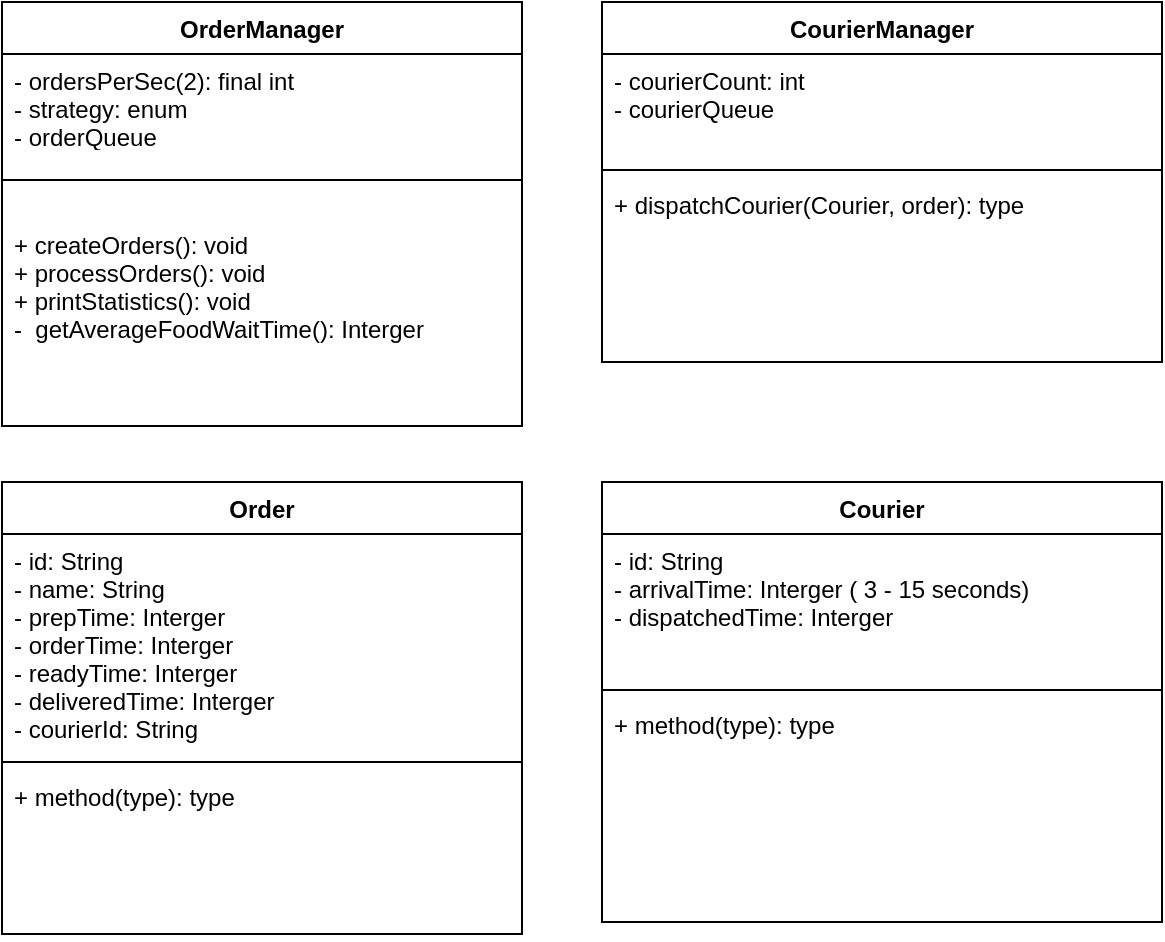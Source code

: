 <mxfile version="17.4.4" type="github">
  <diagram id="_fylSDSvpLwxbsqKzOXf" name="Page-1">
    <mxGraphModel dx="921" dy="564" grid="1" gridSize="10" guides="1" tooltips="1" connect="1" arrows="1" fold="1" page="1" pageScale="1" pageWidth="850" pageHeight="1100" math="0" shadow="0">
      <root>
        <mxCell id="0" />
        <mxCell id="1" parent="0" />
        <mxCell id="GoYC3unCIj-I3X4RpW2E-1" value="Order" style="swimlane;fontStyle=1;align=center;verticalAlign=top;childLayout=stackLayout;horizontal=1;startSize=26;horizontalStack=0;resizeParent=1;resizeParentMax=0;resizeLast=0;collapsible=1;marginBottom=0;" vertex="1" parent="1">
          <mxGeometry x="180" y="300" width="260" height="226" as="geometry" />
        </mxCell>
        <mxCell id="GoYC3unCIj-I3X4RpW2E-2" value="- id: String&#xa;- name: String&#xa;- prepTime: Interger&#xa;- orderTime: Interger&#xa;- readyTime: Interger&#xa;- deliveredTime: Interger&#xa;- courierId: String&#xa;&#xa;&#xa;&#xa;" style="text;strokeColor=none;fillColor=none;align=left;verticalAlign=top;spacingLeft=4;spacingRight=4;overflow=hidden;rotatable=0;points=[[0,0.5],[1,0.5]];portConstraint=eastwest;" vertex="1" parent="GoYC3unCIj-I3X4RpW2E-1">
          <mxGeometry y="26" width="260" height="110" as="geometry" />
        </mxCell>
        <mxCell id="GoYC3unCIj-I3X4RpW2E-3" value="" style="line;strokeWidth=1;fillColor=none;align=left;verticalAlign=middle;spacingTop=-1;spacingLeft=3;spacingRight=3;rotatable=0;labelPosition=right;points=[];portConstraint=eastwest;" vertex="1" parent="GoYC3unCIj-I3X4RpW2E-1">
          <mxGeometry y="136" width="260" height="8" as="geometry" />
        </mxCell>
        <mxCell id="GoYC3unCIj-I3X4RpW2E-4" value="+ method(type): type" style="text;strokeColor=none;fillColor=none;align=left;verticalAlign=top;spacingLeft=4;spacingRight=4;overflow=hidden;rotatable=0;points=[[0,0.5],[1,0.5]];portConstraint=eastwest;" vertex="1" parent="GoYC3unCIj-I3X4RpW2E-1">
          <mxGeometry y="144" width="260" height="82" as="geometry" />
        </mxCell>
        <mxCell id="GoYC3unCIj-I3X4RpW2E-9" value="Courier" style="swimlane;fontStyle=1;align=center;verticalAlign=top;childLayout=stackLayout;horizontal=1;startSize=26;horizontalStack=0;resizeParent=1;resizeParentMax=0;resizeLast=0;collapsible=1;marginBottom=0;" vertex="1" parent="1">
          <mxGeometry x="480" y="300" width="280" height="220" as="geometry" />
        </mxCell>
        <mxCell id="GoYC3unCIj-I3X4RpW2E-10" value="- id: String&#xa;- arrivalTime: Interger ( 3 - 15 seconds)&#xa;- dispatchedTime: Interger&#xa;&#xa;" style="text;strokeColor=none;fillColor=none;align=left;verticalAlign=top;spacingLeft=4;spacingRight=4;overflow=hidden;rotatable=0;points=[[0,0.5],[1,0.5]];portConstraint=eastwest;" vertex="1" parent="GoYC3unCIj-I3X4RpW2E-9">
          <mxGeometry y="26" width="280" height="74" as="geometry" />
        </mxCell>
        <mxCell id="GoYC3unCIj-I3X4RpW2E-11" value="" style="line;strokeWidth=1;fillColor=none;align=left;verticalAlign=middle;spacingTop=-1;spacingLeft=3;spacingRight=3;rotatable=0;labelPosition=right;points=[];portConstraint=eastwest;" vertex="1" parent="GoYC3unCIj-I3X4RpW2E-9">
          <mxGeometry y="100" width="280" height="8" as="geometry" />
        </mxCell>
        <mxCell id="GoYC3unCIj-I3X4RpW2E-12" value="+ method(type): type" style="text;strokeColor=none;fillColor=none;align=left;verticalAlign=top;spacingLeft=4;spacingRight=4;overflow=hidden;rotatable=0;points=[[0,0.5],[1,0.5]];portConstraint=eastwest;" vertex="1" parent="GoYC3unCIj-I3X4RpW2E-9">
          <mxGeometry y="108" width="280" height="112" as="geometry" />
        </mxCell>
        <mxCell id="GoYC3unCIj-I3X4RpW2E-13" value="OrderManager" style="swimlane;fontStyle=1;align=center;verticalAlign=top;childLayout=stackLayout;horizontal=1;startSize=26;horizontalStack=0;resizeParent=1;resizeParentMax=0;resizeLast=0;collapsible=1;marginBottom=0;" vertex="1" parent="1">
          <mxGeometry x="180" y="60" width="260" height="212" as="geometry" />
        </mxCell>
        <mxCell id="GoYC3unCIj-I3X4RpW2E-14" value="- ordersPerSec(2): final int&#xa;- strategy: enum&#xa;- orderQueue&#xa;&#xa;" style="text;strokeColor=none;fillColor=none;align=left;verticalAlign=top;spacingLeft=4;spacingRight=4;overflow=hidden;rotatable=0;points=[[0,0.5],[1,0.5]];portConstraint=eastwest;" vertex="1" parent="GoYC3unCIj-I3X4RpW2E-13">
          <mxGeometry y="26" width="260" height="44" as="geometry" />
        </mxCell>
        <mxCell id="GoYC3unCIj-I3X4RpW2E-15" value="" style="line;strokeWidth=1;fillColor=none;align=left;verticalAlign=middle;spacingTop=-1;spacingLeft=3;spacingRight=3;rotatable=0;labelPosition=right;points=[];portConstraint=eastwest;" vertex="1" parent="GoYC3unCIj-I3X4RpW2E-13">
          <mxGeometry y="70" width="260" height="38" as="geometry" />
        </mxCell>
        <mxCell id="GoYC3unCIj-I3X4RpW2E-16" value="+ createOrders(): void&#xa;+ processOrders(): void&#xa;+ printStatistics(): void&#xa;-  getAverageFoodWaitTime(): Interger&#xa;&#xa;&#xa;" style="text;strokeColor=none;fillColor=none;align=left;verticalAlign=top;spacingLeft=4;spacingRight=4;overflow=hidden;rotatable=0;points=[[0,0.5],[1,0.5]];portConstraint=eastwest;" vertex="1" parent="GoYC3unCIj-I3X4RpW2E-13">
          <mxGeometry y="108" width="260" height="104" as="geometry" />
        </mxCell>
        <mxCell id="GoYC3unCIj-I3X4RpW2E-17" value="CourierManager" style="swimlane;fontStyle=1;align=center;verticalAlign=top;childLayout=stackLayout;horizontal=1;startSize=26;horizontalStack=0;resizeParent=1;resizeParentMax=0;resizeLast=0;collapsible=1;marginBottom=0;" vertex="1" parent="1">
          <mxGeometry x="480" y="60" width="280" height="180" as="geometry">
            <mxRectangle x="560" y="140" width="120" height="26" as="alternateBounds" />
          </mxGeometry>
        </mxCell>
        <mxCell id="GoYC3unCIj-I3X4RpW2E-18" value="- courierCount: int&#xa;- courierQueue&#xa;" style="text;strokeColor=none;fillColor=none;align=left;verticalAlign=top;spacingLeft=4;spacingRight=4;overflow=hidden;rotatable=0;points=[[0,0.5],[1,0.5]];portConstraint=eastwest;" vertex="1" parent="GoYC3unCIj-I3X4RpW2E-17">
          <mxGeometry y="26" width="280" height="54" as="geometry" />
        </mxCell>
        <mxCell id="GoYC3unCIj-I3X4RpW2E-19" value="" style="line;strokeWidth=1;fillColor=none;align=left;verticalAlign=middle;spacingTop=-1;spacingLeft=3;spacingRight=3;rotatable=0;labelPosition=right;points=[];portConstraint=eastwest;" vertex="1" parent="GoYC3unCIj-I3X4RpW2E-17">
          <mxGeometry y="80" width="280" height="8" as="geometry" />
        </mxCell>
        <mxCell id="GoYC3unCIj-I3X4RpW2E-20" value="+ dispatchCourier(Courier, order): type" style="text;strokeColor=none;fillColor=none;align=left;verticalAlign=top;spacingLeft=4;spacingRight=4;overflow=hidden;rotatable=0;points=[[0,0.5],[1,0.5]];portConstraint=eastwest;" vertex="1" parent="GoYC3unCIj-I3X4RpW2E-17">
          <mxGeometry y="88" width="280" height="92" as="geometry" />
        </mxCell>
      </root>
    </mxGraphModel>
  </diagram>
</mxfile>
